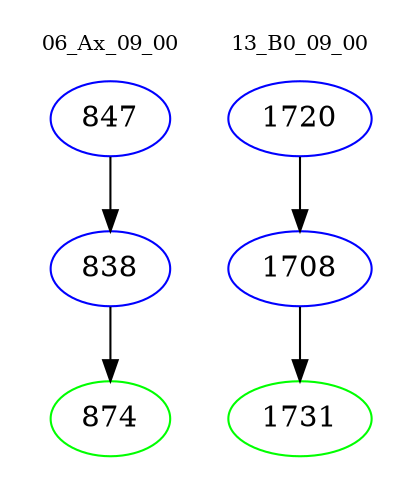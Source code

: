 digraph{
subgraph cluster_0 {
color = white
label = "06_Ax_09_00";
fontsize=10;
T0_847 [label="847", color="blue"]
T0_847 -> T0_838 [color="black"]
T0_838 [label="838", color="blue"]
T0_838 -> T0_874 [color="black"]
T0_874 [label="874", color="green"]
}
subgraph cluster_1 {
color = white
label = "13_B0_09_00";
fontsize=10;
T1_1720 [label="1720", color="blue"]
T1_1720 -> T1_1708 [color="black"]
T1_1708 [label="1708", color="blue"]
T1_1708 -> T1_1731 [color="black"]
T1_1731 [label="1731", color="green"]
}
}
